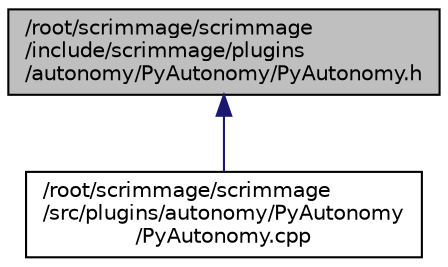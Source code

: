 digraph "/root/scrimmage/scrimmage/include/scrimmage/plugins/autonomy/PyAutonomy/PyAutonomy.h"
{
 // LATEX_PDF_SIZE
  edge [fontname="Helvetica",fontsize="10",labelfontname="Helvetica",labelfontsize="10"];
  node [fontname="Helvetica",fontsize="10",shape=record];
  Node1 [label="/root/scrimmage/scrimmage\l/include/scrimmage/plugins\l/autonomy/PyAutonomy/PyAutonomy.h",height=0.2,width=0.4,color="black", fillcolor="grey75", style="filled", fontcolor="black",tooltip="Brief file description."];
  Node1 -> Node2 [dir="back",color="midnightblue",fontsize="10",style="solid",fontname="Helvetica"];
  Node2 [label="/root/scrimmage/scrimmage\l/src/plugins/autonomy/PyAutonomy\l/PyAutonomy.cpp",height=0.2,width=0.4,color="black", fillcolor="white", style="filled",URL="$PyAutonomy_8cpp.html",tooltip="Brief file description."];
}
